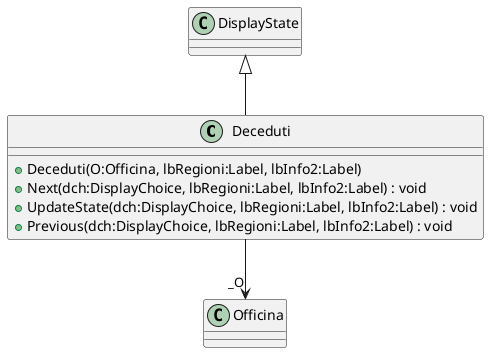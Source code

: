 @startuml
class Deceduti {
    + Deceduti(O:Officina, lbRegioni:Label, lbInfo2:Label)
    + Next(dch:DisplayChoice, lbRegioni:Label, lbInfo2:Label) : void
    + UpdateState(dch:DisplayChoice, lbRegioni:Label, lbInfo2:Label) : void
    + Previous(dch:DisplayChoice, lbRegioni:Label, lbInfo2:Label) : void
}
DisplayState <|-- Deceduti
Deceduti --> "_O" Officina
@enduml
